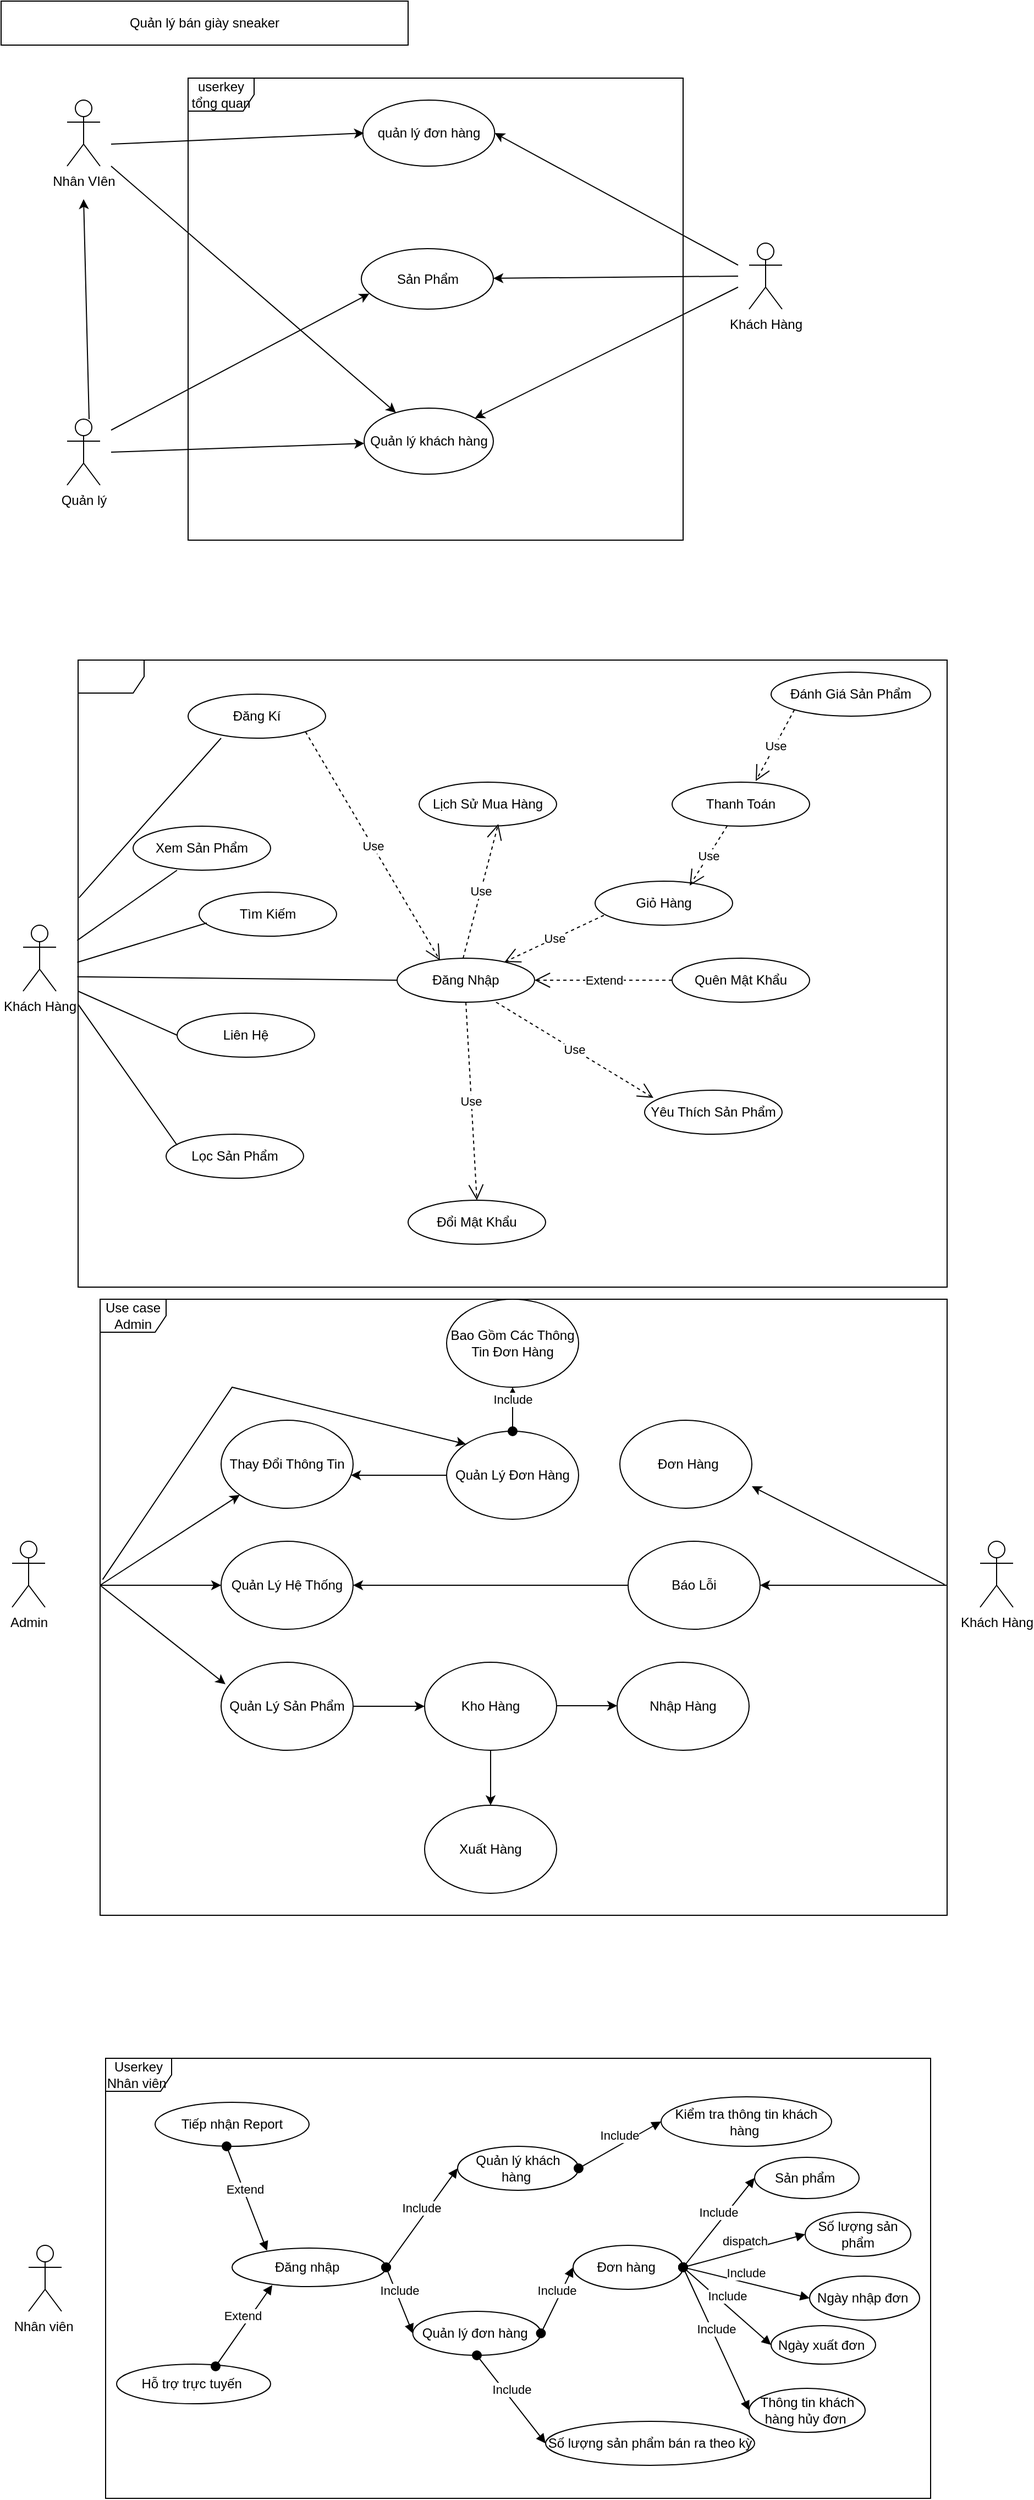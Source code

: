 <mxfile version="22.1.18" type="github">
  <diagram name="Trang-1" id="5llE8GZES7uabzYmKtOs">
    <mxGraphModel dx="880" dy="468" grid="1" gridSize="10" guides="1" tooltips="1" connect="1" arrows="1" fold="1" page="1" pageScale="1" pageWidth="827" pageHeight="1169" math="0" shadow="0">
      <root>
        <mxCell id="0" />
        <mxCell id="1" parent="0" />
        <mxCell id="TOl0E02UGa285p_MY37N-1" value="Quản lý&lt;br&gt;" style="shape=umlActor;verticalLabelPosition=bottom;verticalAlign=top;html=1;outlineConnect=0;" parent="1" vertex="1">
          <mxGeometry x="60" y="380" width="30" height="60" as="geometry" />
        </mxCell>
        <mxCell id="TOl0E02UGa285p_MY37N-2" value="Nhân VIên" style="shape=umlActor;verticalLabelPosition=bottom;verticalAlign=top;html=1;outlineConnect=0;" parent="1" vertex="1">
          <mxGeometry x="60" y="90" width="30" height="60" as="geometry" />
        </mxCell>
        <mxCell id="TOl0E02UGa285p_MY37N-4" value="Khách Hàng&lt;br&gt;" style="shape=umlActor;verticalLabelPosition=bottom;verticalAlign=top;html=1;outlineConnect=0;" parent="1" vertex="1">
          <mxGeometry x="680" y="220" width="30" height="60" as="geometry" />
        </mxCell>
        <mxCell id="TOl0E02UGa285p_MY37N-10" value="userkey tổng quan" style="shape=umlFrame;whiteSpace=wrap;html=1;pointerEvents=0;" parent="1" vertex="1">
          <mxGeometry x="170" y="70" width="450" height="420" as="geometry" />
        </mxCell>
        <mxCell id="JZ5myD8rYxTzlc6HxNOB-1" value="quản lý đơn hàng" style="ellipse;whiteSpace=wrap;html=1;" parent="1" vertex="1">
          <mxGeometry x="328.75" y="90" width="120" height="60" as="geometry" />
        </mxCell>
        <mxCell id="JZ5myD8rYxTzlc6HxNOB-3" value="Quản lý khách hàng" style="ellipse;whiteSpace=wrap;html=1;" parent="1" vertex="1">
          <mxGeometry x="330" y="370" width="117.5" height="60" as="geometry" />
        </mxCell>
        <mxCell id="JZ5myD8rYxTzlc6HxNOB-4" value="Quản lý bán giày sneaker" style="rounded=0;whiteSpace=wrap;html=1;" parent="1" vertex="1">
          <mxGeometry width="370" height="40" as="geometry" />
        </mxCell>
        <mxCell id="JZ5myD8rYxTzlc6HxNOB-5" value="" style="endArrow=classic;html=1;rounded=0;exitX=0.667;exitY=0;exitDx=0;exitDy=0;exitPerimeter=0;" parent="1" source="TOl0E02UGa285p_MY37N-1" edge="1">
          <mxGeometry width="50" height="50" relative="1" as="geometry">
            <mxPoint x="60" y="390" as="sourcePoint" />
            <mxPoint x="75" y="180" as="targetPoint" />
          </mxGeometry>
        </mxCell>
        <mxCell id="JZ5myD8rYxTzlc6HxNOB-6" value="Sản Phẩm" style="ellipse;whiteSpace=wrap;html=1;" parent="1" vertex="1">
          <mxGeometry x="327.5" y="225" width="120" height="55" as="geometry" />
        </mxCell>
        <mxCell id="JZ5myD8rYxTzlc6HxNOB-13" value="" style="endArrow=classic;html=1;rounded=0;" parent="1" target="JZ5myD8rYxTzlc6HxNOB-3" edge="1">
          <mxGeometry width="50" height="50" relative="1" as="geometry">
            <mxPoint x="100" y="150" as="sourcePoint" />
            <mxPoint x="150" y="100" as="targetPoint" />
          </mxGeometry>
        </mxCell>
        <mxCell id="JZ5myD8rYxTzlc6HxNOB-16" value="" style="endArrow=classic;html=1;rounded=0;" parent="1" target="JZ5myD8rYxTzlc6HxNOB-3" edge="1">
          <mxGeometry width="50" height="50" relative="1" as="geometry">
            <mxPoint x="100" y="410" as="sourcePoint" />
            <mxPoint x="150" y="360" as="targetPoint" />
          </mxGeometry>
        </mxCell>
        <mxCell id="JZ5myD8rYxTzlc6HxNOB-17" value="" style="endArrow=classic;html=1;rounded=0;entryX=0.06;entryY=0.745;entryDx=0;entryDy=0;entryPerimeter=0;" parent="1" target="JZ5myD8rYxTzlc6HxNOB-6" edge="1">
          <mxGeometry width="50" height="50" relative="1" as="geometry">
            <mxPoint x="100" y="390" as="sourcePoint" />
            <mxPoint x="150" y="340" as="targetPoint" />
          </mxGeometry>
        </mxCell>
        <mxCell id="JZ5myD8rYxTzlc6HxNOB-18" value="" style="endArrow=classic;html=1;rounded=0;" parent="1" target="JZ5myD8rYxTzlc6HxNOB-6" edge="1">
          <mxGeometry width="50" height="50" relative="1" as="geometry">
            <mxPoint x="670" y="250" as="sourcePoint" />
            <mxPoint x="740" y="200" as="targetPoint" />
          </mxGeometry>
        </mxCell>
        <mxCell id="s3C_4ocLMXlNBmhWru_O-2" value="" style="shape=umlFrame;whiteSpace=wrap;html=1;pointerEvents=0;" parent="1" vertex="1">
          <mxGeometry x="70" y="599" width="790" height="570" as="geometry" />
        </mxCell>
        <mxCell id="s3C_4ocLMXlNBmhWru_O-5" value="Đăng Nhập" style="ellipse;whiteSpace=wrap;html=1;" parent="1" vertex="1">
          <mxGeometry x="360" y="870" width="125" height="40" as="geometry" />
        </mxCell>
        <mxCell id="s3C_4ocLMXlNBmhWru_O-7" value="Liên Hệ" style="ellipse;whiteSpace=wrap;html=1;" parent="1" vertex="1">
          <mxGeometry x="160" y="920" width="125" height="40" as="geometry" />
        </mxCell>
        <mxCell id="s3C_4ocLMXlNBmhWru_O-8" value="Đăng Kí" style="ellipse;whiteSpace=wrap;html=1;" parent="1" vertex="1">
          <mxGeometry x="170" y="630" width="125" height="40" as="geometry" />
        </mxCell>
        <mxCell id="s3C_4ocLMXlNBmhWru_O-9" value="Tìm Kiếm" style="ellipse;whiteSpace=wrap;html=1;" parent="1" vertex="1">
          <mxGeometry x="180" y="810" width="125" height="40" as="geometry" />
        </mxCell>
        <mxCell id="s3C_4ocLMXlNBmhWru_O-10" value="Lọc Sản Phẩm" style="ellipse;whiteSpace=wrap;html=1;" parent="1" vertex="1">
          <mxGeometry x="150" y="1030" width="125" height="40" as="geometry" />
        </mxCell>
        <mxCell id="s3C_4ocLMXlNBmhWru_O-11" value="Lịch Sử Mua Hàng" style="ellipse;whiteSpace=wrap;html=1;" parent="1" vertex="1">
          <mxGeometry x="380" y="710" width="125" height="40" as="geometry" />
        </mxCell>
        <mxCell id="s3C_4ocLMXlNBmhWru_O-12" value="Đổi Mật Khẩu" style="ellipse;whiteSpace=wrap;html=1;" parent="1" vertex="1">
          <mxGeometry x="370" y="1090" width="125" height="40" as="geometry" />
        </mxCell>
        <mxCell id="s3C_4ocLMXlNBmhWru_O-13" value="Giỏ Hàng" style="ellipse;whiteSpace=wrap;html=1;" parent="1" vertex="1">
          <mxGeometry x="540" y="800" width="125" height="40" as="geometry" />
        </mxCell>
        <mxCell id="s3C_4ocLMXlNBmhWru_O-14" value="Thanh Toán" style="ellipse;whiteSpace=wrap;html=1;" parent="1" vertex="1">
          <mxGeometry x="610" y="710" width="125" height="40" as="geometry" />
        </mxCell>
        <mxCell id="s3C_4ocLMXlNBmhWru_O-15" value="Đánh Giá Sản Phẩm" style="ellipse;whiteSpace=wrap;html=1;" parent="1" vertex="1">
          <mxGeometry x="700" y="610" width="145" height="40" as="geometry" />
        </mxCell>
        <mxCell id="s3C_4ocLMXlNBmhWru_O-17" value="Yêu Thích Sản Phẩm" style="ellipse;whiteSpace=wrap;html=1;" parent="1" vertex="1">
          <mxGeometry x="585" y="990" width="125" height="40" as="geometry" />
        </mxCell>
        <mxCell id="s3C_4ocLMXlNBmhWru_O-21" value="Xem Sản Phẩm" style="ellipse;whiteSpace=wrap;html=1;" parent="1" vertex="1">
          <mxGeometry x="120" y="750" width="125" height="40" as="geometry" />
        </mxCell>
        <mxCell id="s3C_4ocLMXlNBmhWru_O-22" value="Use" style="endArrow=open;endSize=12;dashed=1;html=1;rounded=0;exitX=0.5;exitY=1;exitDx=0;exitDy=0;entryX=0.5;entryY=0;entryDx=0;entryDy=0;" parent="1" source="s3C_4ocLMXlNBmhWru_O-5" target="s3C_4ocLMXlNBmhWru_O-12" edge="1">
          <mxGeometry width="160" relative="1" as="geometry">
            <mxPoint x="350" y="930" as="sourcePoint" />
            <mxPoint x="510" y="930" as="targetPoint" />
          </mxGeometry>
        </mxCell>
        <mxCell id="s3C_4ocLMXlNBmhWru_O-27" value="" style="endArrow=none;html=1;rounded=0;entryX=0.24;entryY=1;entryDx=0;entryDy=0;entryPerimeter=0;exitX=0.001;exitY=0.379;exitDx=0;exitDy=0;exitPerimeter=0;" parent="1" source="s3C_4ocLMXlNBmhWru_O-2" target="s3C_4ocLMXlNBmhWru_O-8" edge="1">
          <mxGeometry width="50" height="50" relative="1" as="geometry">
            <mxPoint x="90" y="760" as="sourcePoint" />
            <mxPoint x="140" y="710" as="targetPoint" />
          </mxGeometry>
        </mxCell>
        <mxCell id="s3C_4ocLMXlNBmhWru_O-28" value="" style="endArrow=none;html=1;rounded=0;exitX=-0.001;exitY=0.447;exitDx=0;exitDy=0;exitPerimeter=0;" parent="1" source="s3C_4ocLMXlNBmhWru_O-2" edge="1">
          <mxGeometry width="50" height="50" relative="1" as="geometry">
            <mxPoint x="110" y="840" as="sourcePoint" />
            <mxPoint x="160" y="790" as="targetPoint" />
          </mxGeometry>
        </mxCell>
        <mxCell id="s3C_4ocLMXlNBmhWru_O-29" value="" style="endArrow=none;html=1;rounded=0;exitX=-0.001;exitY=0.482;exitDx=0;exitDy=0;exitPerimeter=0;entryX=0.056;entryY=0.7;entryDx=0;entryDy=0;entryPerimeter=0;" parent="1" source="s3C_4ocLMXlNBmhWru_O-2" target="s3C_4ocLMXlNBmhWru_O-9" edge="1">
          <mxGeometry width="50" height="50" relative="1" as="geometry">
            <mxPoint x="70" y="910" as="sourcePoint" />
            <mxPoint x="120" y="860" as="targetPoint" />
          </mxGeometry>
        </mxCell>
        <mxCell id="s3C_4ocLMXlNBmhWru_O-31" value="" style="endArrow=none;html=1;rounded=0;entryX=0;entryY=0.5;entryDx=0;entryDy=0;" parent="1" target="s3C_4ocLMXlNBmhWru_O-7" edge="1">
          <mxGeometry width="50" height="50" relative="1" as="geometry">
            <mxPoint x="70" y="900" as="sourcePoint" />
            <mxPoint x="150" y="970" as="targetPoint" />
          </mxGeometry>
        </mxCell>
        <mxCell id="s3C_4ocLMXlNBmhWru_O-32" value="" style="endArrow=none;html=1;rounded=0;exitX=0;exitY=0.549;exitDx=0;exitDy=0;exitPerimeter=0;entryX=0.08;entryY=0.25;entryDx=0;entryDy=0;entryPerimeter=0;" parent="1" source="s3C_4ocLMXlNBmhWru_O-2" target="s3C_4ocLMXlNBmhWru_O-10" edge="1">
          <mxGeometry width="50" height="50" relative="1" as="geometry">
            <mxPoint x="120" y="1070" as="sourcePoint" />
            <mxPoint x="170" y="1040" as="targetPoint" />
          </mxGeometry>
        </mxCell>
        <mxCell id="s3C_4ocLMXlNBmhWru_O-33" value="" style="endArrow=none;html=1;rounded=0;exitX=0;exitY=0.5;exitDx=0;exitDy=0;entryX=-0.001;entryY=0.505;entryDx=0;entryDy=0;entryPerimeter=0;" parent="1" source="s3C_4ocLMXlNBmhWru_O-5" target="s3C_4ocLMXlNBmhWru_O-2" edge="1">
          <mxGeometry width="50" height="50" relative="1" as="geometry">
            <mxPoint x="280" y="910" as="sourcePoint" />
            <mxPoint x="330" y="860" as="targetPoint" />
          </mxGeometry>
        </mxCell>
        <mxCell id="s3C_4ocLMXlNBmhWru_O-34" value="Use" style="endArrow=open;endSize=12;dashed=1;html=1;rounded=0;entryX=0.576;entryY=0.95;entryDx=0;entryDy=0;entryPerimeter=0;" parent="1" target="s3C_4ocLMXlNBmhWru_O-11" edge="1">
          <mxGeometry width="160" relative="1" as="geometry">
            <mxPoint x="420" y="870" as="sourcePoint" />
            <mxPoint x="580" y="870" as="targetPoint" />
          </mxGeometry>
        </mxCell>
        <mxCell id="s3C_4ocLMXlNBmhWru_O-36" value="Use" style="endArrow=open;endSize=12;dashed=1;html=1;rounded=0;entryX=0.064;entryY=0.175;entryDx=0;entryDy=0;entryPerimeter=0;" parent="1" target="s3C_4ocLMXlNBmhWru_O-17" edge="1">
          <mxGeometry width="160" relative="1" as="geometry">
            <mxPoint x="450" y="910" as="sourcePoint" />
            <mxPoint x="610" y="910" as="targetPoint" />
          </mxGeometry>
        </mxCell>
        <mxCell id="s3C_4ocLMXlNBmhWru_O-37" value="Use" style="endArrow=open;endSize=12;dashed=1;html=1;rounded=0;entryX=0.608;entryY=-0.025;entryDx=0;entryDy=0;entryPerimeter=0;exitX=0;exitY=1;exitDx=0;exitDy=0;" parent="1" source="s3C_4ocLMXlNBmhWru_O-15" target="s3C_4ocLMXlNBmhWru_O-14" edge="1">
          <mxGeometry width="160" relative="1" as="geometry">
            <mxPoint x="670" y="690" as="sourcePoint" />
            <mxPoint x="830" y="690" as="targetPoint" />
          </mxGeometry>
        </mxCell>
        <mxCell id="s3C_4ocLMXlNBmhWru_O-38" value="Use" style="endArrow=open;endSize=12;dashed=1;html=1;rounded=0;entryX=0.688;entryY=0.1;entryDx=0;entryDy=0;entryPerimeter=0;" parent="1" source="s3C_4ocLMXlNBmhWru_O-14" target="s3C_4ocLMXlNBmhWru_O-13" edge="1">
          <mxGeometry width="160" relative="1" as="geometry">
            <mxPoint x="610" y="750" as="sourcePoint" />
            <mxPoint x="770" y="750" as="targetPoint" />
          </mxGeometry>
        </mxCell>
        <mxCell id="s3C_4ocLMXlNBmhWru_O-39" value="Use" style="endArrow=open;endSize=12;dashed=1;html=1;rounded=0;exitX=0.064;exitY=0.775;exitDx=0;exitDy=0;exitPerimeter=0;" parent="1" source="s3C_4ocLMXlNBmhWru_O-13" target="s3C_4ocLMXlNBmhWru_O-5" edge="1">
          <mxGeometry width="160" relative="1" as="geometry">
            <mxPoint x="500" y="820" as="sourcePoint" />
            <mxPoint x="660" y="820" as="targetPoint" />
          </mxGeometry>
        </mxCell>
        <mxCell id="s3C_4ocLMXlNBmhWru_O-43" value="Khách Hàng&lt;br&gt;" style="shape=umlActor;verticalLabelPosition=bottom;verticalAlign=top;html=1;outlineConnect=0;" parent="1" vertex="1">
          <mxGeometry x="20" y="840" width="30" height="60" as="geometry" />
        </mxCell>
        <mxCell id="nKltx8LlwTnS0seHunnq-49" value="Use case Admin" style="shape=umlFrame;whiteSpace=wrap;html=1;pointerEvents=0;" parent="1" vertex="1">
          <mxGeometry x="90" y="1180" width="770" height="560" as="geometry" />
        </mxCell>
        <mxCell id="MmnQWj6stlSC9tFPP3Ny-4" value="" style="endArrow=classic;html=1;rounded=0;entryX=1;entryY=0.5;entryDx=0;entryDy=0;" parent="1" target="JZ5myD8rYxTzlc6HxNOB-1" edge="1">
          <mxGeometry width="50" height="50" relative="1" as="geometry">
            <mxPoint x="670" y="240" as="sourcePoint" />
            <mxPoint x="500" y="230" as="targetPoint" />
          </mxGeometry>
        </mxCell>
        <mxCell id="Wos202EcLyyklP4NpOIM-1" value="Nhân viên&amp;nbsp;" style="shape=umlActor;verticalLabelPosition=bottom;verticalAlign=top;html=1;outlineConnect=0;" parent="1" vertex="1">
          <mxGeometry x="25" y="2040" width="30" height="60" as="geometry" />
        </mxCell>
        <mxCell id="nKltx8LlwTnS0seHunnq-50" value="Admin" style="shape=umlActor;verticalLabelPosition=bottom;verticalAlign=top;html=1;outlineConnect=0;" parent="1" vertex="1">
          <mxGeometry x="10" y="1400" width="30" height="60" as="geometry" />
        </mxCell>
        <mxCell id="Wos202EcLyyklP4NpOIM-2" value="Userkey Nhân viên&amp;nbsp;" style="shape=umlFrame;whiteSpace=wrap;html=1;pointerEvents=0;" parent="1" vertex="1">
          <mxGeometry x="95" y="1870" width="750" height="400" as="geometry" />
        </mxCell>
        <mxCell id="MmnQWj6stlSC9tFPP3Ny-5" value="" style="endArrow=classic;html=1;rounded=0;" parent="1" target="JZ5myD8rYxTzlc6HxNOB-3" edge="1">
          <mxGeometry width="50" height="50" relative="1" as="geometry">
            <mxPoint x="670" y="260" as="sourcePoint" />
            <mxPoint x="470" y="310" as="targetPoint" />
          </mxGeometry>
        </mxCell>
        <mxCell id="Wos202EcLyyklP4NpOIM-4" value="Đăng nhập&amp;nbsp;" style="ellipse;whiteSpace=wrap;html=1;" parent="1" vertex="1">
          <mxGeometry x="210" y="2042.5" width="140" height="35" as="geometry" />
        </mxCell>
        <mxCell id="nKltx8LlwTnS0seHunnq-53" value="Thay Đổi Thông Tin" style="ellipse;whiteSpace=wrap;html=1;" parent="1" vertex="1">
          <mxGeometry x="200" y="1290" width="120" height="80" as="geometry" />
        </mxCell>
        <mxCell id="Wos202EcLyyklP4NpOIM-5" value="Quản lý khách hàng&amp;nbsp;" style="ellipse;whiteSpace=wrap;html=1;" parent="1" vertex="1">
          <mxGeometry x="415" y="1950" width="110" height="40" as="geometry" />
        </mxCell>
        <mxCell id="I8MrL8NOdYnkGvwBBJZY-1" value="" style="endArrow=classic;html=1;rounded=0;entryX=0.01;entryY=0.5;entryDx=0;entryDy=0;entryPerimeter=0;" parent="1" target="JZ5myD8rYxTzlc6HxNOB-1" edge="1">
          <mxGeometry width="50" height="50" relative="1" as="geometry">
            <mxPoint x="100" y="130" as="sourcePoint" />
            <mxPoint x="560" y="250" as="targetPoint" />
          </mxGeometry>
        </mxCell>
        <mxCell id="nKltx8LlwTnS0seHunnq-54" value="Quản Lý Hệ Thống" style="ellipse;whiteSpace=wrap;html=1;" parent="1" vertex="1">
          <mxGeometry x="200" y="1400" width="120" height="80" as="geometry" />
        </mxCell>
        <mxCell id="vZMHZeMNr2sQ4nlG3Gvj-1" value="Use" style="endArrow=open;endSize=12;dashed=1;html=1;rounded=0;entryX=0.312;entryY=0.05;entryDx=0;entryDy=0;entryPerimeter=0;exitX=1;exitY=1;exitDx=0;exitDy=0;" parent="1" source="s3C_4ocLMXlNBmhWru_O-8" target="s3C_4ocLMXlNBmhWru_O-5" edge="1">
          <mxGeometry width="160" relative="1" as="geometry">
            <mxPoint x="220" y="700" as="sourcePoint" />
            <mxPoint x="380" y="700" as="targetPoint" />
          </mxGeometry>
        </mxCell>
        <mxCell id="Wos202EcLyyklP4NpOIM-10" value="Quản lý đơn hàng&amp;nbsp;" style="ellipse;whiteSpace=wrap;html=1;" parent="1" vertex="1">
          <mxGeometry x="374.25" y="2100" width="116.5" height="40" as="geometry" />
        </mxCell>
        <mxCell id="nKltx8LlwTnS0seHunnq-78" value="" style="edgeStyle=orthogonalEdgeStyle;rounded=0;orthogonalLoop=1;jettySize=auto;html=1;" parent="1" source="nKltx8LlwTnS0seHunnq-59" target="nKltx8LlwTnS0seHunnq-77" edge="1">
          <mxGeometry relative="1" as="geometry" />
        </mxCell>
        <mxCell id="Wos202EcLyyklP4NpOIM-11" value="Kiểm tra thông tin khách hàng&amp;nbsp;" style="ellipse;whiteSpace=wrap;html=1;" parent="1" vertex="1">
          <mxGeometry x="600" y="1905" width="155" height="45" as="geometry" />
        </mxCell>
        <mxCell id="nKltx8LlwTnS0seHunnq-59" value="Quản Lý Sản Phẩm" style="ellipse;whiteSpace=wrap;html=1;" parent="1" vertex="1">
          <mxGeometry x="200" y="1510" width="120" height="80" as="geometry" />
        </mxCell>
        <mxCell id="Wos202EcLyyklP4NpOIM-12" value="Đơn hàng&amp;nbsp;" style="ellipse;whiteSpace=wrap;html=1;" parent="1" vertex="1">
          <mxGeometry x="520" y="2040" width="100" height="40" as="geometry" />
        </mxCell>
        <mxCell id="vZMHZeMNr2sQ4nlG3Gvj-3" value="Extend" style="endArrow=open;endSize=12;dashed=1;html=1;rounded=0;exitX=0;exitY=0.5;exitDx=0;exitDy=0;entryX=1;entryY=0.5;entryDx=0;entryDy=0;" parent="1" source="vZMHZeMNr2sQ4nlG3Gvj-4" target="s3C_4ocLMXlNBmhWru_O-5" edge="1">
          <mxGeometry width="160" relative="1" as="geometry">
            <mxPoint x="490" y="890" as="sourcePoint" />
            <mxPoint x="490" y="890" as="targetPoint" />
          </mxGeometry>
        </mxCell>
        <mxCell id="Wos202EcLyyklP4NpOIM-13" value="Tiếp nhận Report" style="ellipse;whiteSpace=wrap;html=1;" parent="1" vertex="1">
          <mxGeometry x="140" y="1910" width="140" height="40" as="geometry" />
        </mxCell>
        <mxCell id="nKltx8LlwTnS0seHunnq-62" value="" style="endArrow=classic;html=1;rounded=0;" parent="1" target="nKltx8LlwTnS0seHunnq-53" edge="1">
          <mxGeometry width="50" height="50" relative="1" as="geometry">
            <mxPoint x="90" y="1440" as="sourcePoint" />
            <mxPoint x="140" y="1390" as="targetPoint" />
          </mxGeometry>
        </mxCell>
        <mxCell id="Wos202EcLyyklP4NpOIM-14" value="Extend&amp;nbsp;" style="html=1;verticalAlign=bottom;startArrow=oval;startFill=1;endArrow=block;startSize=8;curved=0;rounded=0;entryX=0.227;entryY=0.069;entryDx=0;entryDy=0;entryPerimeter=0;" parent="1" target="Wos202EcLyyklP4NpOIM-4" edge="1">
          <mxGeometry width="60" relative="1" as="geometry">
            <mxPoint x="205" y="1950" as="sourcePoint" />
            <mxPoint x="265" y="1950" as="targetPoint" />
          </mxGeometry>
        </mxCell>
        <mxCell id="vZMHZeMNr2sQ4nlG3Gvj-4" value="Quên Mật Khẩu" style="ellipse;whiteSpace=wrap;html=1;" parent="1" vertex="1">
          <mxGeometry x="610" y="870" width="125" height="40" as="geometry" />
        </mxCell>
        <mxCell id="Wos202EcLyyklP4NpOIM-15" value="Hỗ trợ trực tuyến&amp;nbsp;" style="ellipse;whiteSpace=wrap;html=1;" parent="1" vertex="1">
          <mxGeometry x="105" y="2148" width="140" height="36" as="geometry" />
        </mxCell>
        <mxCell id="nKltx8LlwTnS0seHunnq-63" value="" style="endArrow=classic;html=1;rounded=0;entryX=0;entryY=0.5;entryDx=0;entryDy=0;" parent="1" target="nKltx8LlwTnS0seHunnq-54" edge="1">
          <mxGeometry width="50" height="50" relative="1" as="geometry">
            <mxPoint x="90" y="1440" as="sourcePoint" />
            <mxPoint x="150" y="1440" as="targetPoint" />
          </mxGeometry>
        </mxCell>
        <mxCell id="Wos202EcLyyklP4NpOIM-18" value="Extend&amp;nbsp;" style="html=1;verticalAlign=bottom;startArrow=oval;startFill=1;endArrow=block;startSize=8;curved=0;rounded=0;entryX=0.261;entryY=0.96;entryDx=0;entryDy=0;entryPerimeter=0;" parent="1" target="Wos202EcLyyklP4NpOIM-4" edge="1">
          <mxGeometry width="60" relative="1" as="geometry">
            <mxPoint x="195" y="2150" as="sourcePoint" />
            <mxPoint x="255" y="2150" as="targetPoint" />
          </mxGeometry>
        </mxCell>
        <mxCell id="nKltx8LlwTnS0seHunnq-65" value="" style="endArrow=classic;html=1;rounded=0;entryX=0.033;entryY=0.25;entryDx=0;entryDy=0;entryPerimeter=0;" parent="1" target="nKltx8LlwTnS0seHunnq-59" edge="1">
          <mxGeometry width="50" height="50" relative="1" as="geometry">
            <mxPoint x="90" y="1440" as="sourcePoint" />
            <mxPoint x="160" y="1480" as="targetPoint" />
          </mxGeometry>
        </mxCell>
        <mxCell id="nKltx8LlwTnS0seHunnq-66" value="" style="endArrow=classic;html=1;rounded=0;exitX=0.003;exitY=0.455;exitDx=0;exitDy=0;exitPerimeter=0;entryX=0;entryY=0;entryDx=0;entryDy=0;" parent="1" source="nKltx8LlwTnS0seHunnq-49" target="nKltx8LlwTnS0seHunnq-69" edge="1">
          <mxGeometry width="50" height="50" relative="1" as="geometry">
            <mxPoint x="110" y="1400" as="sourcePoint" />
            <mxPoint x="160" y="1350" as="targetPoint" />
            <Array as="points">
              <mxPoint x="210" y="1260" />
            </Array>
          </mxGeometry>
        </mxCell>
        <mxCell id="Wos202EcLyyklP4NpOIM-22" value="Ngày nhập đơn&amp;nbsp;" style="ellipse;whiteSpace=wrap;html=1;" parent="1" vertex="1">
          <mxGeometry x="735" y="2068" width="100" height="40" as="geometry" />
        </mxCell>
        <mxCell id="nKltx8LlwTnS0seHunnq-67" value="Khách Hàng" style="shape=umlActor;verticalLabelPosition=bottom;verticalAlign=top;html=1;outlineConnect=0;" parent="1" vertex="1">
          <mxGeometry x="890" y="1400" width="30" height="60" as="geometry" />
        </mxCell>
        <mxCell id="Wos202EcLyyklP4NpOIM-24" value="Include" style="html=1;verticalAlign=bottom;startArrow=oval;startFill=1;endArrow=block;startSize=8;curved=0;rounded=0;entryX=0;entryY=0.5;entryDx=0;entryDy=0;" parent="1" target="Wos202EcLyyklP4NpOIM-11" edge="1">
          <mxGeometry width="60" relative="1" as="geometry">
            <mxPoint x="525" y="1970" as="sourcePoint" />
            <mxPoint x="575" y="1970" as="targetPoint" />
          </mxGeometry>
        </mxCell>
        <mxCell id="nKltx8LlwTnS0seHunnq-68" value="&amp;nbsp;Đơn Hàng" style="ellipse;whiteSpace=wrap;html=1;" parent="1" vertex="1">
          <mxGeometry x="562.5" y="1290" width="120" height="80" as="geometry" />
        </mxCell>
        <mxCell id="Wos202EcLyyklP4NpOIM-25" value="Include" style="html=1;verticalAlign=bottom;startArrow=oval;startFill=1;endArrow=block;startSize=8;curved=0;rounded=0;entryX=0;entryY=0.5;entryDx=0;entryDy=0;exitX=1;exitY=0.5;exitDx=0;exitDy=0;" parent="1" source="Wos202EcLyyklP4NpOIM-10" target="Wos202EcLyyklP4NpOIM-12" edge="1">
          <mxGeometry width="60" relative="1" as="geometry">
            <mxPoint x="530" y="1970" as="sourcePoint" />
            <mxPoint x="580" y="1630" as="targetPoint" />
          </mxGeometry>
        </mxCell>
        <mxCell id="nKltx8LlwTnS0seHunnq-70" value="" style="edgeStyle=orthogonalEdgeStyle;rounded=0;orthogonalLoop=1;jettySize=auto;html=1;" parent="1" source="nKltx8LlwTnS0seHunnq-69" target="nKltx8LlwTnS0seHunnq-53" edge="1">
          <mxGeometry relative="1" as="geometry">
            <Array as="points">
              <mxPoint x="360" y="1340" />
              <mxPoint x="360" y="1340" />
            </Array>
          </mxGeometry>
        </mxCell>
        <mxCell id="Wos202EcLyyklP4NpOIM-26" value="Ngày xuất đơn&amp;nbsp;" style="ellipse;whiteSpace=wrap;html=1;" parent="1" vertex="1">
          <mxGeometry x="700" y="2113" width="95" height="35" as="geometry" />
        </mxCell>
        <mxCell id="nKltx8LlwTnS0seHunnq-69" value="Quản Lý Đơn Hàng" style="ellipse;whiteSpace=wrap;html=1;" parent="1" vertex="1">
          <mxGeometry x="405" y="1300" width="120" height="80" as="geometry" />
        </mxCell>
        <mxCell id="nKltx8LlwTnS0seHunnq-72" value="" style="endArrow=classic;html=1;rounded=0;entryX=1;entryY=0.75;entryDx=0;entryDy=0;entryPerimeter=0;exitX=0.997;exitY=0.463;exitDx=0;exitDy=0;exitPerimeter=0;" parent="1" source="nKltx8LlwTnS0seHunnq-49" target="nKltx8LlwTnS0seHunnq-68" edge="1">
          <mxGeometry width="50" height="50" relative="1" as="geometry">
            <mxPoint x="620" y="1440" as="sourcePoint" />
            <mxPoint x="670" y="1390" as="targetPoint" />
          </mxGeometry>
        </mxCell>
        <mxCell id="nKltx8LlwTnS0seHunnq-74" value="Báo Lỗi" style="ellipse;whiteSpace=wrap;html=1;" parent="1" vertex="1">
          <mxGeometry x="570" y="1400" width="120" height="80" as="geometry" />
        </mxCell>
        <mxCell id="Wos202EcLyyklP4NpOIM-30" value="Thông tin khách hàng hủy đơn&amp;nbsp;" style="ellipse;whiteSpace=wrap;html=1;" parent="1" vertex="1">
          <mxGeometry x="680" y="2170" width="105.5" height="40" as="geometry" />
        </mxCell>
        <mxCell id="nKltx8LlwTnS0seHunnq-75" value="" style="endArrow=classic;html=1;rounded=0;entryX=1;entryY=0.5;entryDx=0;entryDy=0;" parent="1" target="nKltx8LlwTnS0seHunnq-74" edge="1">
          <mxGeometry width="50" height="50" relative="1" as="geometry">
            <mxPoint x="860" y="1440" as="sourcePoint" />
            <mxPoint x="750" y="1450" as="targetPoint" />
          </mxGeometry>
        </mxCell>
        <mxCell id="nKltx8LlwTnS0seHunnq-76" value="" style="endArrow=classic;html=1;rounded=0;exitX=0;exitY=0.5;exitDx=0;exitDy=0;entryX=1;entryY=0.5;entryDx=0;entryDy=0;" parent="1" source="nKltx8LlwTnS0seHunnq-74" target="nKltx8LlwTnS0seHunnq-54" edge="1">
          <mxGeometry width="50" height="50" relative="1" as="geometry">
            <mxPoint x="370" y="1490" as="sourcePoint" />
            <mxPoint x="420" y="1440" as="targetPoint" />
          </mxGeometry>
        </mxCell>
        <mxCell id="Wos202EcLyyklP4NpOIM-32" value="Số lượng sản phẩm bán ra theo kỳ" style="ellipse;whiteSpace=wrap;html=1;" parent="1" vertex="1">
          <mxGeometry x="495" y="2200" width="190" height="40" as="geometry" />
        </mxCell>
        <mxCell id="nKltx8LlwTnS0seHunnq-81" value="" style="edgeStyle=orthogonalEdgeStyle;rounded=0;orthogonalLoop=1;jettySize=auto;html=1;" parent="1" edge="1">
          <mxGeometry relative="1" as="geometry">
            <mxPoint x="505" y="1549.5" as="sourcePoint" />
            <mxPoint x="560" y="1549.5" as="targetPoint" />
          </mxGeometry>
        </mxCell>
        <mxCell id="nKltx8LlwTnS0seHunnq-83" value="" style="edgeStyle=orthogonalEdgeStyle;rounded=0;orthogonalLoop=1;jettySize=auto;html=1;" parent="1" source="nKltx8LlwTnS0seHunnq-77" target="nKltx8LlwTnS0seHunnq-82" edge="1">
          <mxGeometry relative="1" as="geometry" />
        </mxCell>
        <mxCell id="nKltx8LlwTnS0seHunnq-77" value="Kho Hàng" style="ellipse;whiteSpace=wrap;html=1;" parent="1" vertex="1">
          <mxGeometry x="385" y="1510" width="120" height="80" as="geometry" />
        </mxCell>
        <mxCell id="Wos202EcLyyklP4NpOIM-38" value="Include" style="html=1;verticalAlign=bottom;startArrow=oval;startFill=1;endArrow=block;startSize=8;curved=0;rounded=0;entryX=0;entryY=0.5;entryDx=0;entryDy=0;exitX=0.5;exitY=1;exitDx=0;exitDy=0;" parent="1" target="Wos202EcLyyklP4NpOIM-32" edge="1" source="Wos202EcLyyklP4NpOIM-10">
          <mxGeometry width="60" relative="1" as="geometry">
            <mxPoint x="520" y="2070" as="sourcePoint" />
            <mxPoint x="555" y="2200" as="targetPoint" />
          </mxGeometry>
        </mxCell>
        <mxCell id="nKltx8LlwTnS0seHunnq-80" value="Nhập Hàng" style="ellipse;whiteSpace=wrap;html=1;" parent="1" vertex="1">
          <mxGeometry x="560" y="1510" width="120" height="80" as="geometry" />
        </mxCell>
        <mxCell id="nKltx8LlwTnS0seHunnq-82" value="Xuất Hàng" style="ellipse;whiteSpace=wrap;html=1;" parent="1" vertex="1">
          <mxGeometry x="385" y="1640" width="120" height="80" as="geometry" />
        </mxCell>
        <mxCell id="GcgaR0uxiGs6vRCatCdt-1" value="Include" style="html=1;verticalAlign=bottom;startArrow=oval;startFill=1;endArrow=block;startSize=8;curved=0;rounded=0;entryX=0;entryY=0.5;entryDx=0;entryDy=0;" parent="1" target="Wos202EcLyyklP4NpOIM-5" edge="1">
          <mxGeometry width="60" relative="1" as="geometry">
            <mxPoint x="350" y="2060" as="sourcePoint" />
            <mxPoint x="410" y="2060" as="targetPoint" />
          </mxGeometry>
        </mxCell>
        <mxCell id="GcgaR0uxiGs6vRCatCdt-2" value="Include" style="html=1;verticalAlign=bottom;startArrow=oval;startFill=1;endArrow=block;startSize=8;curved=0;rounded=0;entryX=0;entryY=0.5;entryDx=0;entryDy=0;" parent="1" target="Wos202EcLyyklP4NpOIM-10" edge="1">
          <mxGeometry width="60" relative="1" as="geometry">
            <mxPoint x="350" y="2060" as="sourcePoint" />
            <mxPoint x="410" y="2060" as="targetPoint" />
          </mxGeometry>
        </mxCell>
        <mxCell id="GcgaR0uxiGs6vRCatCdt-4" value="Include" style="html=1;verticalAlign=bottom;startArrow=oval;startFill=1;endArrow=block;startSize=8;curved=0;rounded=0;entryX=0;entryY=0.5;entryDx=0;entryDy=0;" parent="1" target="Wos202EcLyyklP4NpOIM-22" edge="1">
          <mxGeometry width="60" relative="1" as="geometry">
            <mxPoint x="620" y="2060" as="sourcePoint" />
            <mxPoint x="710" y="2050" as="targetPoint" />
          </mxGeometry>
        </mxCell>
        <mxCell id="GcgaR0uxiGs6vRCatCdt-5" value="Include" style="html=1;verticalAlign=bottom;startArrow=oval;startFill=1;endArrow=block;startSize=8;curved=0;rounded=0;entryX=0;entryY=0.5;entryDx=0;entryDy=0;" parent="1" target="Wos202EcLyyklP4NpOIM-26" edge="1">
          <mxGeometry width="60" relative="1" as="geometry">
            <mxPoint x="620" y="2060" as="sourcePoint" />
            <mxPoint x="710" y="2050" as="targetPoint" />
          </mxGeometry>
        </mxCell>
        <mxCell id="GcgaR0uxiGs6vRCatCdt-6" value="Include" style="html=1;verticalAlign=bottom;startArrow=oval;startFill=1;endArrow=block;startSize=8;curved=0;rounded=0;entryX=0;entryY=0.5;entryDx=0;entryDy=0;exitX=1;exitY=0.5;exitDx=0;exitDy=0;" parent="1" target="Wos202EcLyyklP4NpOIM-30" edge="1" source="Wos202EcLyyklP4NpOIM-12">
          <mxGeometry width="60" relative="1" as="geometry">
            <mxPoint x="650" y="2050" as="sourcePoint" />
            <mxPoint x="710" y="2050" as="targetPoint" />
          </mxGeometry>
        </mxCell>
        <mxCell id="GcgaR0uxiGs6vRCatCdt-7" value="Include" style="html=1;verticalAlign=bottom;startArrow=oval;startFill=1;endArrow=block;startSize=8;curved=0;rounded=0;entryX=0;entryY=0.5;entryDx=0;entryDy=0;" edge="1" parent="1" target="GcgaR0uxiGs6vRCatCdt-8">
          <mxGeometry width="60" relative="1" as="geometry">
            <mxPoint x="620" y="2060" as="sourcePoint" />
            <mxPoint x="680" y="2060" as="targetPoint" />
          </mxGeometry>
        </mxCell>
        <mxCell id="jPBPJ0P406ZjaLyUeXCs-2" value="Bao Gồm Các Thông Tin Đơn Hàng" style="ellipse;whiteSpace=wrap;html=1;" vertex="1" parent="1">
          <mxGeometry x="405" y="1180" width="120" height="80" as="geometry" />
        </mxCell>
        <mxCell id="GcgaR0uxiGs6vRCatCdt-8" value="Sản phẩm&amp;nbsp;" style="ellipse;whiteSpace=wrap;html=1;" vertex="1" parent="1">
          <mxGeometry x="685" y="1960" width="95" height="37.5" as="geometry" />
        </mxCell>
        <mxCell id="jPBPJ0P406ZjaLyUeXCs-3" value="Include" style="html=1;verticalAlign=bottom;startArrow=oval;startFill=1;endArrow=block;startSize=8;curved=0;rounded=0;exitX=0.5;exitY=0;exitDx=0;exitDy=0;entryX=0.5;entryY=1;entryDx=0;entryDy=0;" edge="1" parent="1" source="nKltx8LlwTnS0seHunnq-69" target="jPBPJ0P406ZjaLyUeXCs-2">
          <mxGeometry width="60" relative="1" as="geometry">
            <mxPoint x="570" y="1330" as="sourcePoint" />
            <mxPoint x="535" y="1330" as="targetPoint" />
          </mxGeometry>
        </mxCell>
        <mxCell id="GcgaR0uxiGs6vRCatCdt-9" value="Số lượng sản phẩm" style="ellipse;whiteSpace=wrap;html=1;" vertex="1" parent="1">
          <mxGeometry x="731" y="2010" width="96" height="40" as="geometry" />
        </mxCell>
        <mxCell id="GcgaR0uxiGs6vRCatCdt-10" value="dispatch" style="html=1;verticalAlign=bottom;startArrow=oval;startFill=1;endArrow=block;startSize=8;curved=0;rounded=0;entryX=0;entryY=0.5;entryDx=0;entryDy=0;" edge="1" parent="1" target="GcgaR0uxiGs6vRCatCdt-9">
          <mxGeometry width="60" relative="1" as="geometry">
            <mxPoint x="620" y="2060" as="sourcePoint" />
            <mxPoint x="680" y="2060" as="targetPoint" />
          </mxGeometry>
        </mxCell>
      </root>
    </mxGraphModel>
  </diagram>
</mxfile>
